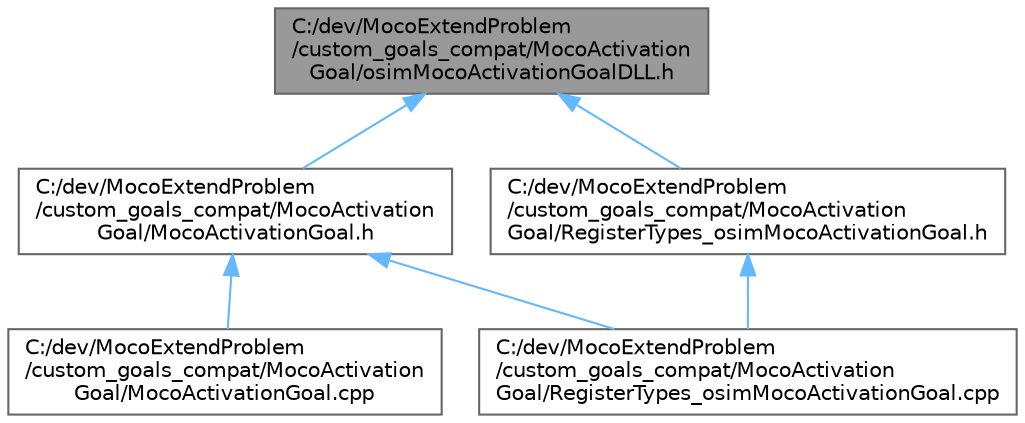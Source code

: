 digraph "C:/dev/MocoExtendProblem/custom_goals_compat/MocoActivationGoal/osimMocoActivationGoalDLL.h"
{
 // LATEX_PDF_SIZE
  bgcolor="transparent";
  edge [fontname=Helvetica,fontsize=10,labelfontname=Helvetica,labelfontsize=10];
  node [fontname=Helvetica,fontsize=10,shape=box,height=0.2,width=0.4];
  Node1 [id="Node000001",label="C:/dev/MocoExtendProblem\l/custom_goals_compat/MocoActivation\lGoal/osimMocoActivationGoalDLL.h",height=0.2,width=0.4,color="gray40", fillcolor="grey60", style="filled", fontcolor="black",tooltip=" "];
  Node1 -> Node2 [id="edge1_Node000001_Node000002",dir="back",color="steelblue1",style="solid",tooltip=" "];
  Node2 [id="Node000002",label="C:/dev/MocoExtendProblem\l/custom_goals_compat/MocoActivation\lGoal/MocoActivationGoal.h",height=0.2,width=0.4,color="grey40", fillcolor="white", style="filled",URL="$compat_2_moco_activation_goal_2_moco_activation_goal_8h.html",tooltip=" "];
  Node2 -> Node3 [id="edge2_Node000002_Node000003",dir="back",color="steelblue1",style="solid",tooltip=" "];
  Node3 [id="Node000003",label="C:/dev/MocoExtendProblem\l/custom_goals_compat/MocoActivation\lGoal/MocoActivationGoal.cpp",height=0.2,width=0.4,color="grey40", fillcolor="white", style="filled",URL="$compat_2_moco_activation_goal_2_moco_activation_goal_8cpp.html",tooltip=" "];
  Node2 -> Node4 [id="edge3_Node000002_Node000004",dir="back",color="steelblue1",style="solid",tooltip=" "];
  Node4 [id="Node000004",label="C:/dev/MocoExtendProblem\l/custom_goals_compat/MocoActivation\lGoal/RegisterTypes_osimMocoActivationGoal.cpp",height=0.2,width=0.4,color="grey40", fillcolor="white", style="filled",URL="$compat_2_moco_activation_goal_2_register_types__osim_moco_activation_goal_8cpp.html",tooltip=" "];
  Node1 -> Node5 [id="edge4_Node000001_Node000005",dir="back",color="steelblue1",style="solid",tooltip=" "];
  Node5 [id="Node000005",label="C:/dev/MocoExtendProblem\l/custom_goals_compat/MocoActivation\lGoal/RegisterTypes_osimMocoActivationGoal.h",height=0.2,width=0.4,color="grey40", fillcolor="white", style="filled",URL="$compat_2_moco_activation_goal_2_register_types__osim_moco_activation_goal_8h.html",tooltip=" "];
  Node5 -> Node4 [id="edge5_Node000005_Node000004",dir="back",color="steelblue1",style="solid",tooltip=" "];
}
